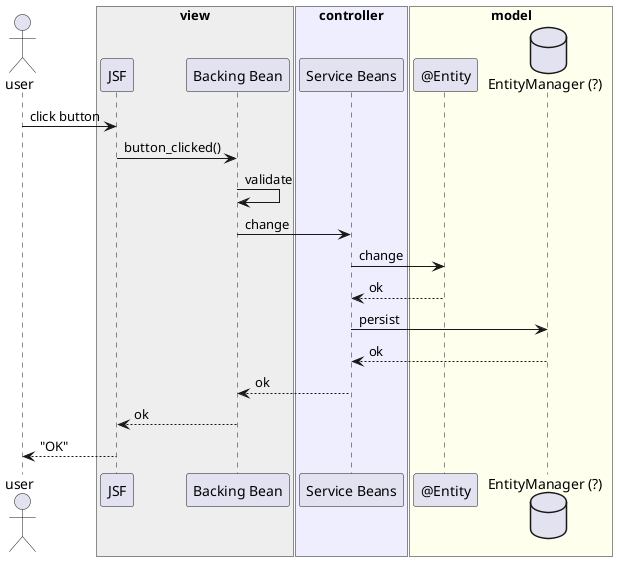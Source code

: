 @startuml

actor      user
box "view" #EEEEEE
  participant jsf as "JSF"
  participant backing as "Backing Bean"
end box
box "controller" #EEEEFF
  participant svc as "Service Beans"
end box
box "model" #FFFFEE
  participant ent as "@Entity"
  database em as "EntityManager (?)"
end box

user -> jsf : click button
jsf -> backing : button_clicked()
backing -> backing : validate
backing -> svc : change
svc -> ent : change
svc <-- ent : ok
svc -> em : persist
svc <-- em : ok
backing <-- svc : ok
jsf <-- backing : ok
user <-- jsf : "OK"

@enduml